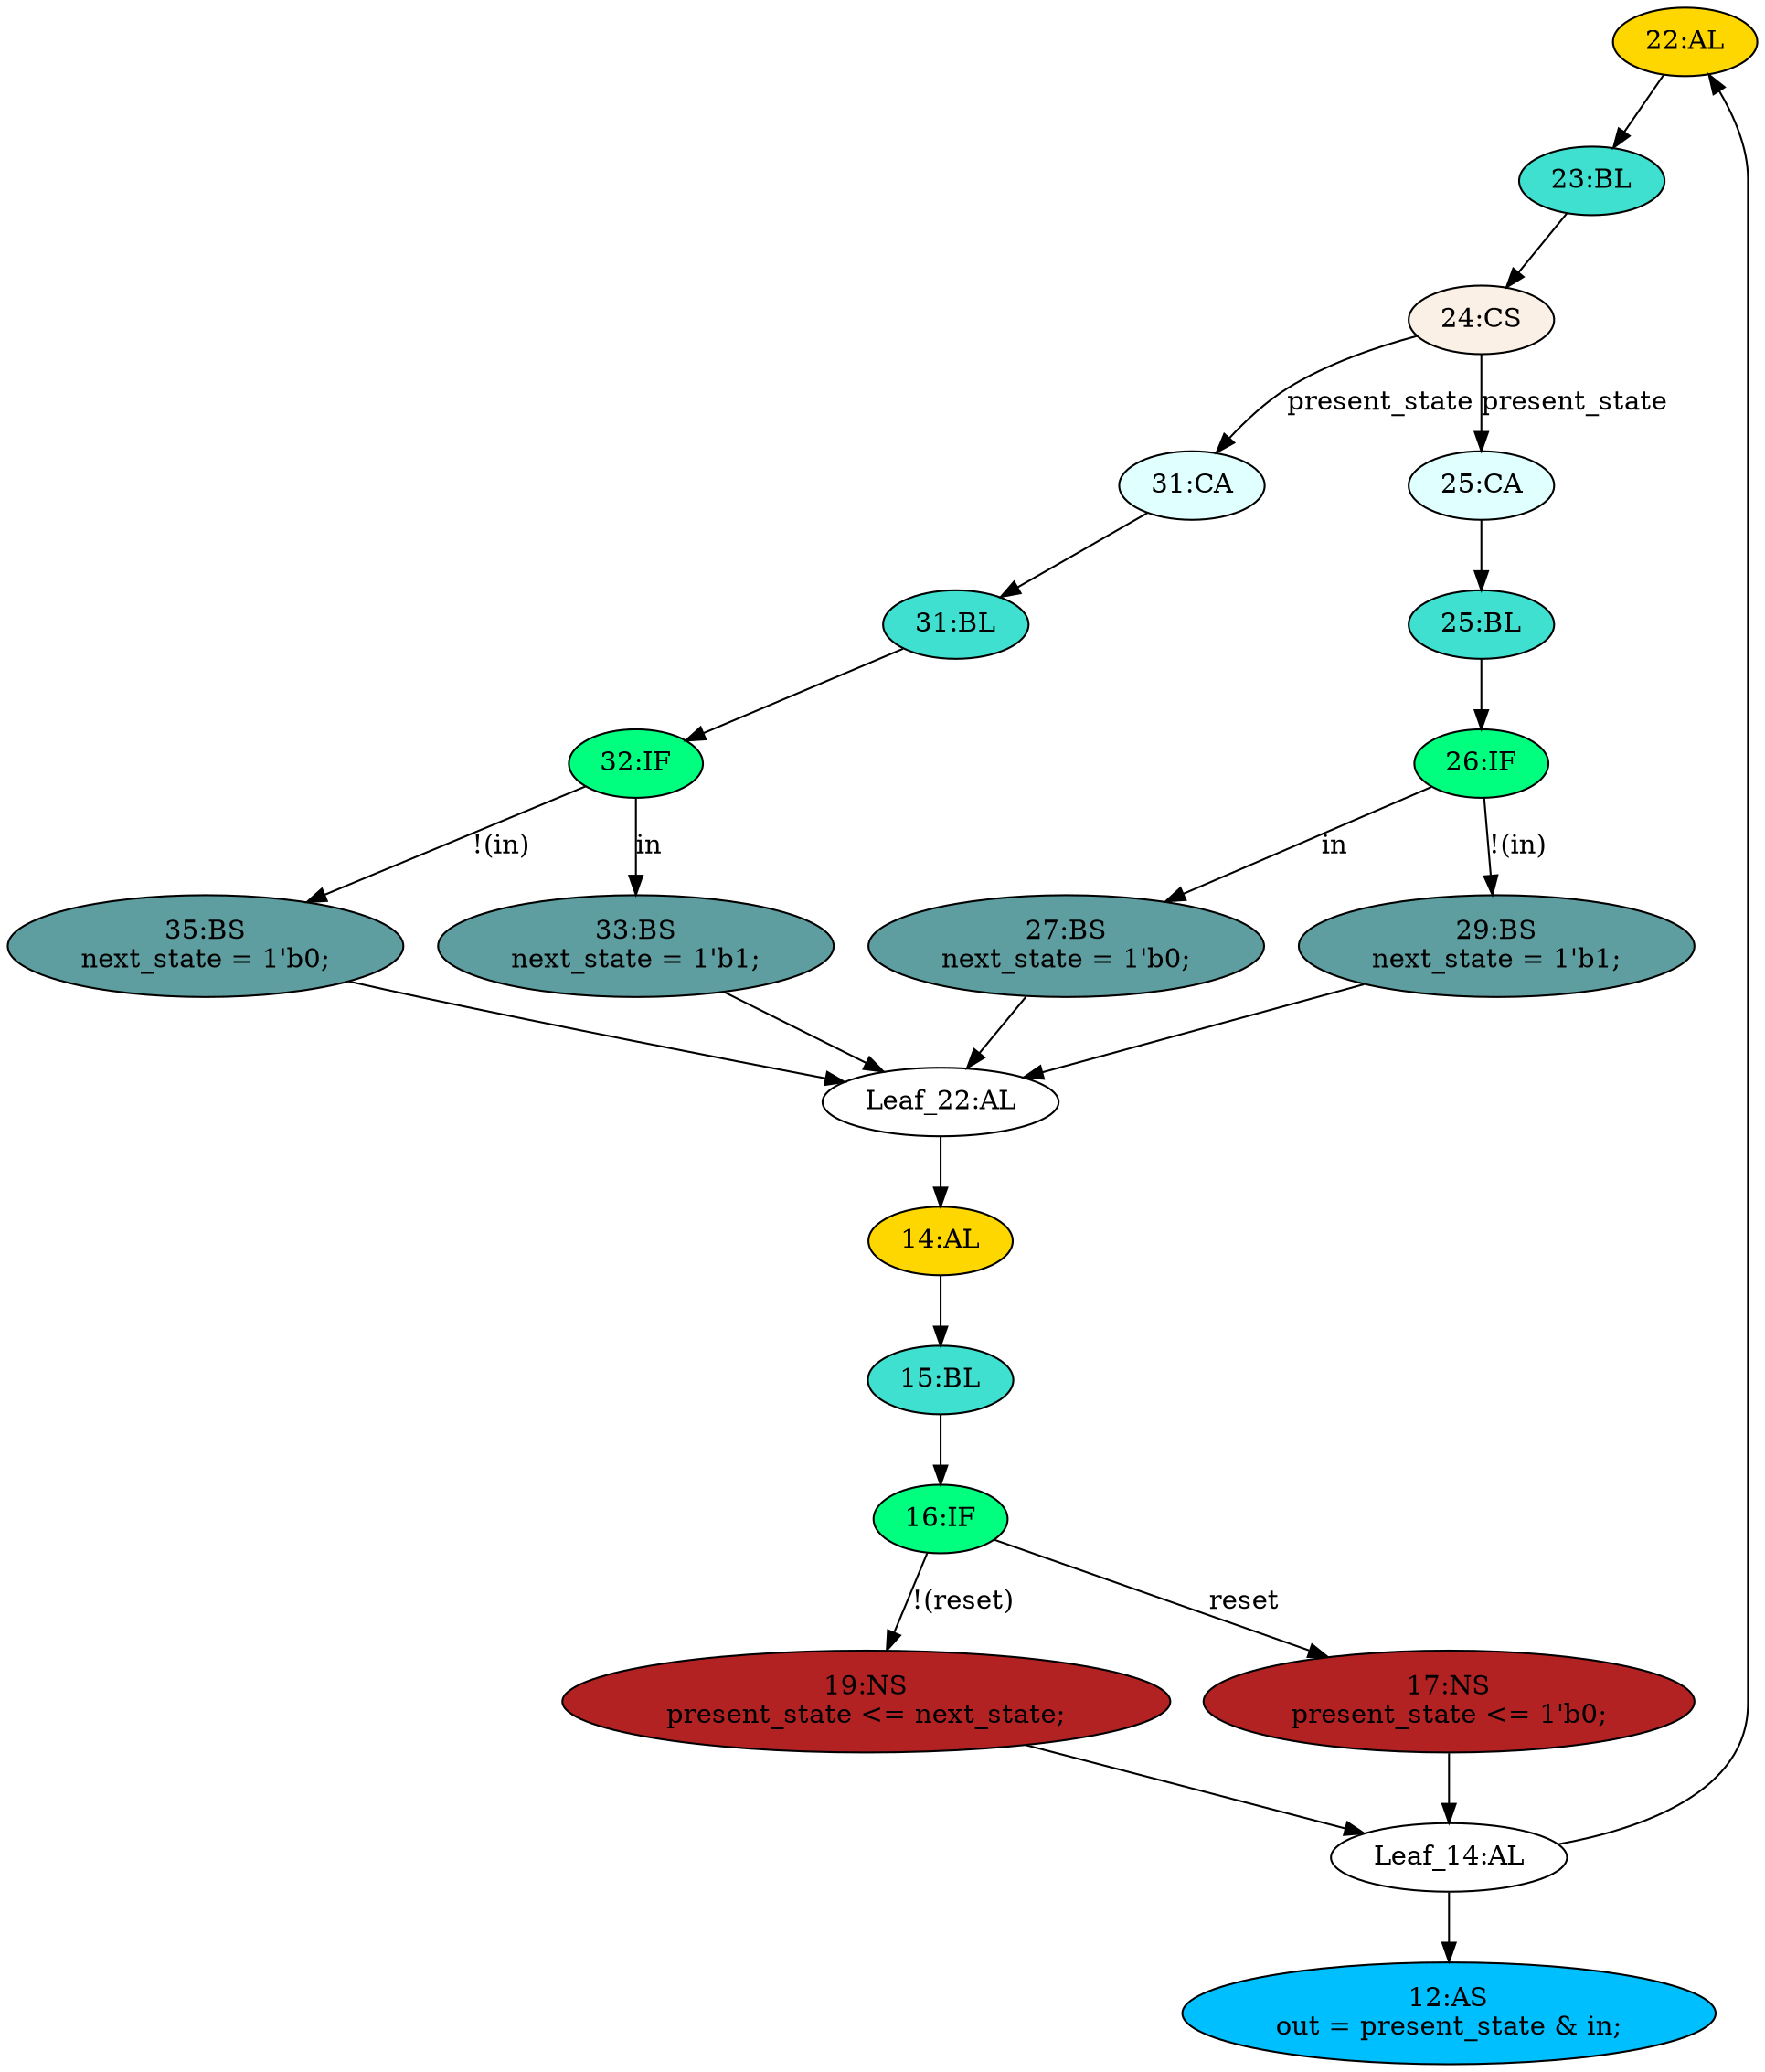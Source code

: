 strict digraph "compose( ,  )" {
	node [label="\N"];
	"22:AL"	[ast="<pyverilog.vparser.ast.Always object at 0x7f73e08e6e90>",
		clk_sens=False,
		fillcolor=gold,
		label="22:AL",
		sens="['present_state', 'in']",
		statements="[]",
		style=filled,
		typ=Always,
		use_var="['present_state', 'in']"];
	"23:BL"	[ast="<pyverilog.vparser.ast.Block object at 0x7f73e08e6750>",
		fillcolor=turquoise,
		label="23:BL",
		statements="[]",
		style=filled,
		typ=Block];
	"22:AL" -> "23:BL"	[cond="[]",
		lineno=None];
	"31:BL"	[ast="<pyverilog.vparser.ast.Block object at 0x7f73e096ad10>",
		fillcolor=turquoise,
		label="31:BL",
		statements="[]",
		style=filled,
		typ=Block];
	"32:IF"	[ast="<pyverilog.vparser.ast.IfStatement object at 0x7f73e0558b10>",
		fillcolor=springgreen,
		label="32:IF",
		statements="[]",
		style=filled,
		typ=IfStatement];
	"31:BL" -> "32:IF"	[cond="[]",
		lineno=None];
	"15:BL"	[ast="<pyverilog.vparser.ast.Block object at 0x7f73e08e3210>",
		fillcolor=turquoise,
		label="15:BL",
		statements="[]",
		style=filled,
		typ=Block];
	"16:IF"	[ast="<pyverilog.vparser.ast.IfStatement object at 0x7f73e08f1150>",
		fillcolor=springgreen,
		label="16:IF",
		statements="[]",
		style=filled,
		typ=IfStatement];
	"15:BL" -> "16:IF"	[cond="[]",
		lineno=None];
	"12:AS"	[ast="<pyverilog.vparser.ast.Assign object at 0x7f73e0896bd0>",
		def_var="['out']",
		fillcolor=deepskyblue,
		label="12:AS
out = present_state & in;",
		statements="[]",
		style=filled,
		typ=Assign,
		use_var="['present_state', 'in']"];
	"31:CA"	[ast="<pyverilog.vparser.ast.Case object at 0x7f73e096a310>",
		fillcolor=lightcyan,
		label="31:CA",
		statements="[]",
		style=filled,
		typ=Case];
	"31:CA" -> "31:BL"	[cond="[]",
		lineno=None];
	"27:BS"	[ast="<pyverilog.vparser.ast.BlockingSubstitution object at 0x7f73e4365190>",
		fillcolor=cadetblue,
		label="27:BS
next_state = 1'b0;",
		statements="[<pyverilog.vparser.ast.BlockingSubstitution object at 0x7f73e4365190>]",
		style=filled,
		typ=BlockingSubstitution];
	"Leaf_22:AL"	[def_var="['next_state']",
		label="Leaf_22:AL"];
	"27:BS" -> "Leaf_22:AL"	[cond="[]",
		lineno=None];
	"14:AL"	[ast="<pyverilog.vparser.ast.Always object at 0x7f73e08e3e10>",
		clk_sens=True,
		fillcolor=gold,
		label="14:AL",
		sens="['clk']",
		statements="[]",
		style=filled,
		typ=Always,
		use_var="['reset', 'next_state']"];
	"14:AL" -> "15:BL"	[cond="[]",
		lineno=None];
	"19:NS"	[ast="<pyverilog.vparser.ast.NonblockingSubstitution object at 0x7f73e08f1650>",
		fillcolor=firebrick,
		label="19:NS
present_state <= next_state;",
		statements="[<pyverilog.vparser.ast.NonblockingSubstitution object at 0x7f73e08f1650>]",
		style=filled,
		typ=NonblockingSubstitution];
	"Leaf_14:AL"	[def_var="['present_state']",
		label="Leaf_14:AL"];
	"19:NS" -> "Leaf_14:AL"	[cond="[]",
		lineno=None];
	"24:CS"	[ast="<pyverilog.vparser.ast.CaseStatement object at 0x7f73e096a110>",
		fillcolor=linen,
		label="24:CS",
		statements="[]",
		style=filled,
		typ=CaseStatement];
	"24:CS" -> "31:CA"	[cond="['present_state']",
		label=present_state,
		lineno=24];
	"25:CA"	[ast="<pyverilog.vparser.ast.Case object at 0x7f73e08e6850>",
		fillcolor=lightcyan,
		label="25:CA",
		statements="[]",
		style=filled,
		typ=Case];
	"24:CS" -> "25:CA"	[cond="['present_state']",
		label=present_state,
		lineno=24];
	"26:IF"	[ast="<pyverilog.vparser.ast.IfStatement object at 0x7f73e0d01610>",
		fillcolor=springgreen,
		label="26:IF",
		statements="[]",
		style=filled,
		typ=IfStatement];
	"26:IF" -> "27:BS"	[cond="['in']",
		label=in,
		lineno=26];
	"29:BS"	[ast="<pyverilog.vparser.ast.BlockingSubstitution object at 0x7f73e096a1d0>",
		fillcolor=cadetblue,
		label="29:BS
next_state = 1'b1;",
		statements="[<pyverilog.vparser.ast.BlockingSubstitution object at 0x7f73e096a1d0>]",
		style=filled,
		typ=BlockingSubstitution];
	"26:IF" -> "29:BS"	[cond="['in']",
		label="!(in)",
		lineno=26];
	"16:IF" -> "19:NS"	[cond="['reset']",
		label="!(reset)",
		lineno=16];
	"17:NS"	[ast="<pyverilog.vparser.ast.NonblockingSubstitution object at 0x7f73e088ecd0>",
		fillcolor=firebrick,
		label="17:NS
present_state <= 1'b0;",
		statements="[<pyverilog.vparser.ast.NonblockingSubstitution object at 0x7f73e088ecd0>]",
		style=filled,
		typ=NonblockingSubstitution];
	"16:IF" -> "17:NS"	[cond="['reset']",
		label=reset,
		lineno=16];
	"29:BS" -> "Leaf_22:AL"	[cond="[]",
		lineno=None];
	"25:BL"	[ast="<pyverilog.vparser.ast.Block object at 0x7f73e08e6150>",
		fillcolor=turquoise,
		label="25:BL",
		statements="[]",
		style=filled,
		typ=Block];
	"25:CA" -> "25:BL"	[cond="[]",
		lineno=None];
	"35:BS"	[ast="<pyverilog.vparser.ast.BlockingSubstitution object at 0x7f73e0558310>",
		fillcolor=cadetblue,
		label="35:BS
next_state = 1'b0;",
		statements="[<pyverilog.vparser.ast.BlockingSubstitution object at 0x7f73e0558310>]",
		style=filled,
		typ=BlockingSubstitution];
	"32:IF" -> "35:BS"	[cond="['in']",
		label="!(in)",
		lineno=32];
	"33:BS"	[ast="<pyverilog.vparser.ast.BlockingSubstitution object at 0x7f73e0558a10>",
		fillcolor=cadetblue,
		label="33:BS
next_state = 1'b1;",
		statements="[<pyverilog.vparser.ast.BlockingSubstitution object at 0x7f73e0558a10>]",
		style=filled,
		typ=BlockingSubstitution];
	"32:IF" -> "33:BS"	[cond="['in']",
		label=in,
		lineno=32];
	"17:NS" -> "Leaf_14:AL"	[cond="[]",
		lineno=None];
	"35:BS" -> "Leaf_22:AL"	[cond="[]",
		lineno=None];
	"25:BL" -> "26:IF"	[cond="[]",
		lineno=None];
	"Leaf_22:AL" -> "14:AL";
	"Leaf_14:AL" -> "22:AL";
	"Leaf_14:AL" -> "12:AS";
	"33:BS" -> "Leaf_22:AL"	[cond="[]",
		lineno=None];
	"23:BL" -> "24:CS"	[cond="[]",
		lineno=None];
}
